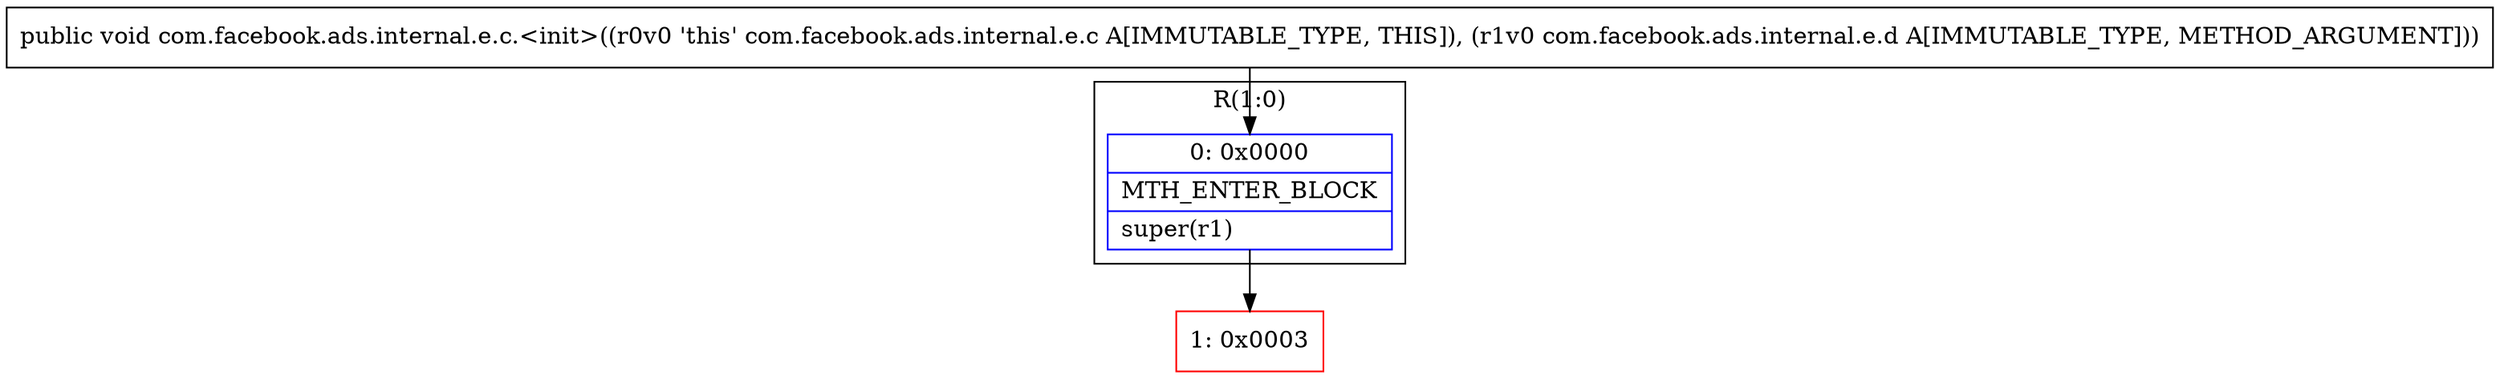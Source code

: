 digraph "CFG forcom.facebook.ads.internal.e.c.\<init\>(Lcom\/facebook\/ads\/internal\/e\/d;)V" {
subgraph cluster_Region_877124940 {
label = "R(1:0)";
node [shape=record,color=blue];
Node_0 [shape=record,label="{0\:\ 0x0000|MTH_ENTER_BLOCK\l|super(r1)\l}"];
}
Node_1 [shape=record,color=red,label="{1\:\ 0x0003}"];
MethodNode[shape=record,label="{public void com.facebook.ads.internal.e.c.\<init\>((r0v0 'this' com.facebook.ads.internal.e.c A[IMMUTABLE_TYPE, THIS]), (r1v0 com.facebook.ads.internal.e.d A[IMMUTABLE_TYPE, METHOD_ARGUMENT])) }"];
MethodNode -> Node_0;
Node_0 -> Node_1;
}

